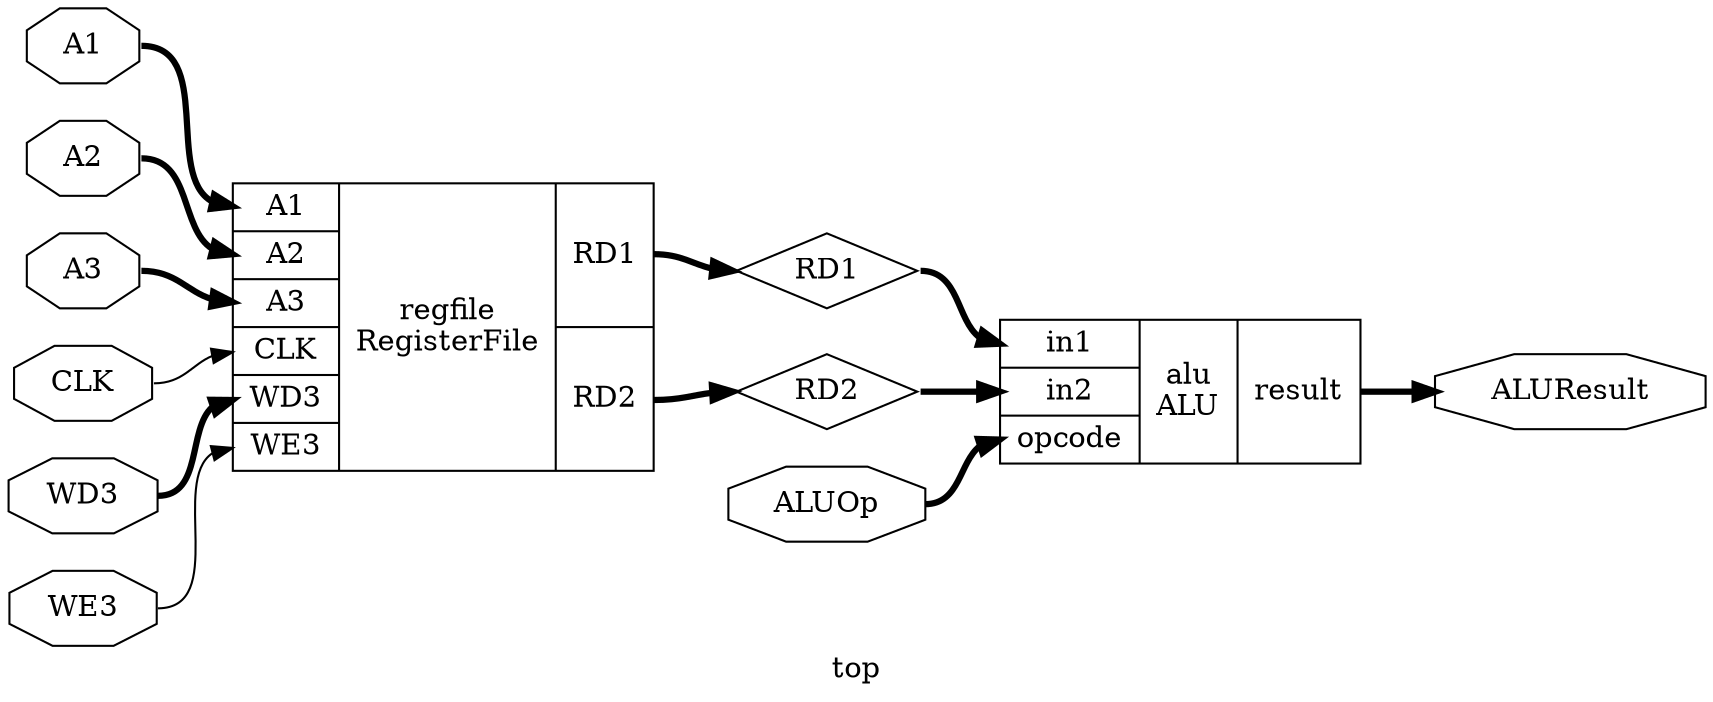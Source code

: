 digraph "top" {
label="top";
rankdir="LR";
remincross=true;
n1 [ shape=diamond, label="RD2", color="black", fontcolor="black" ];
n2 [ shape=diamond, label="RD1", color="black", fontcolor="black" ];
n3 [ shape=octagon, label="ALUResult", color="black", fontcolor="black" ];
n4 [ shape=octagon, label="ALUOp", color="black", fontcolor="black" ];
n5 [ shape=octagon, label="WD3", color="black", fontcolor="black" ];
n6 [ shape=octagon, label="A3", color="black", fontcolor="black" ];
n7 [ shape=octagon, label="A2", color="black", fontcolor="black" ];
n8 [ shape=octagon, label="A1", color="black", fontcolor="black" ];
n9 [ shape=octagon, label="WE3", color="black", fontcolor="black" ];
n10 [ shape=octagon, label="CLK", color="black", fontcolor="black" ];
c15 [ shape=record, label="{{<p11> in1|<p12> in2|<p13> opcode}|alu\nALU|{<p14> result}}",  ];
c16 [ shape=record, label="{{<p8> A1|<p7> A2|<p6> A3|<p10> CLK|<p5> WD3|<p9> WE3}|regfile\nRegisterFile|{<p2> RD1|<p1> RD2}}",  ];
c16:p1:e -> n1:w [color="black", fontcolor="black", style="setlinewidth(3)", label=""];
n1:e -> c15:p12:w [color="black", fontcolor="black", style="setlinewidth(3)", label=""];
n10:e -> c16:p10:w [color="black", fontcolor="black", label=""];
c16:p2:e -> n2:w [color="black", fontcolor="black", style="setlinewidth(3)", label=""];
n2:e -> c15:p11:w [color="black", fontcolor="black", style="setlinewidth(3)", label=""];
c15:p14:e -> n3:w [color="black", fontcolor="black", style="setlinewidth(3)", label=""];
n4:e -> c15:p13:w [color="black", fontcolor="black", style="setlinewidth(3)", label=""];
n5:e -> c16:p5:w [color="black", fontcolor="black", style="setlinewidth(3)", label=""];
n6:e -> c16:p6:w [color="black", fontcolor="black", style="setlinewidth(3)", label=""];
n7:e -> c16:p7:w [color="black", fontcolor="black", style="setlinewidth(3)", label=""];
n8:e -> c16:p8:w [color="black", fontcolor="black", style="setlinewidth(3)", label=""];
n9:e -> c16:p9:w [color="black", fontcolor="black", label=""];
}
